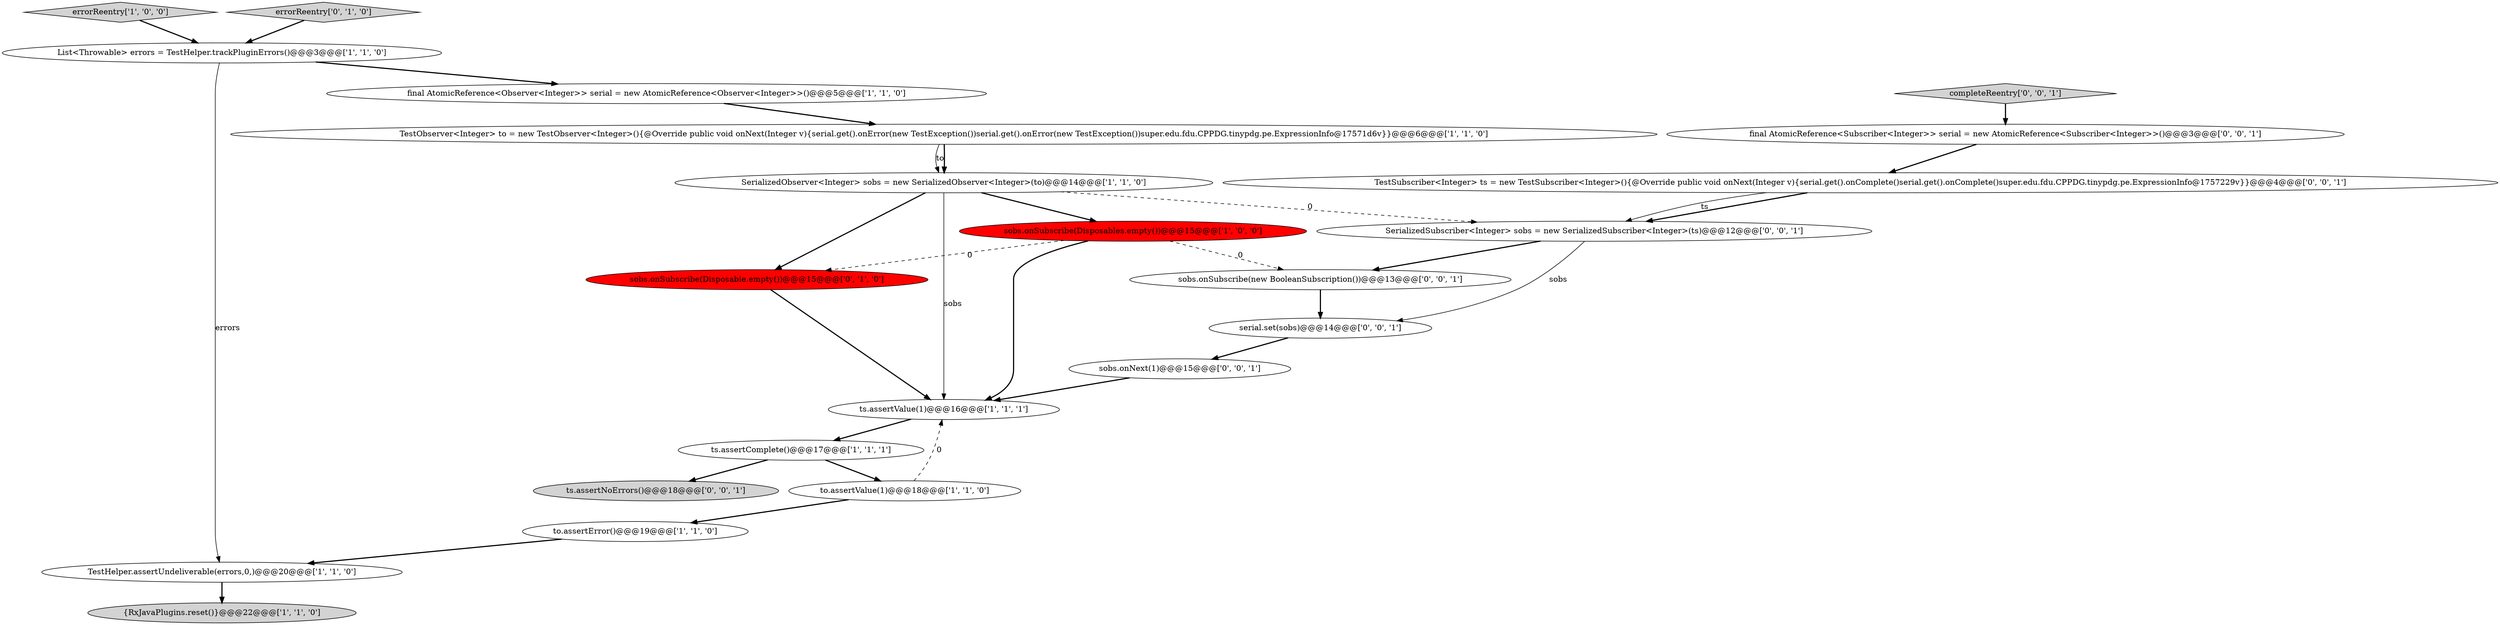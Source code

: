 digraph {
3 [style = filled, label = "TestHelper.assertUndeliverable(errors,0,)@@@20@@@['1', '1', '0']", fillcolor = white, shape = ellipse image = "AAA0AAABBB1BBB"];
20 [style = filled, label = "sobs.onNext(1)@@@15@@@['0', '0', '1']", fillcolor = white, shape = ellipse image = "AAA0AAABBB3BBB"];
5 [style = filled, label = "errorReentry['1', '0', '0']", fillcolor = lightgray, shape = diamond image = "AAA0AAABBB1BBB"];
1 [style = filled, label = "final AtomicReference<Observer<Integer>> serial = new AtomicReference<Observer<Integer>>()@@@5@@@['1', '1', '0']", fillcolor = white, shape = ellipse image = "AAA0AAABBB1BBB"];
15 [style = filled, label = "SerializedSubscriber<Integer> sobs = new SerializedSubscriber<Integer>(ts)@@@12@@@['0', '0', '1']", fillcolor = white, shape = ellipse image = "AAA0AAABBB3BBB"];
9 [style = filled, label = "to.assertValue(1)@@@18@@@['1', '1', '0']", fillcolor = white, shape = ellipse image = "AAA0AAABBB1BBB"];
16 [style = filled, label = "completeReentry['0', '0', '1']", fillcolor = lightgray, shape = diamond image = "AAA0AAABBB3BBB"];
8 [style = filled, label = "sobs.onSubscribe(Disposables.empty())@@@15@@@['1', '0', '0']", fillcolor = red, shape = ellipse image = "AAA1AAABBB1BBB"];
21 [style = filled, label = "ts.assertNoErrors()@@@18@@@['0', '0', '1']", fillcolor = lightgray, shape = ellipse image = "AAA0AAABBB3BBB"];
11 [style = filled, label = "ts.assertValue(1)@@@16@@@['1', '1', '1']", fillcolor = white, shape = ellipse image = "AAA0AAABBB1BBB"];
6 [style = filled, label = "TestObserver<Integer> to = new TestObserver<Integer>(){@Override public void onNext(Integer v){serial.get().onError(new TestException())serial.get().onError(new TestException())super.edu.fdu.CPPDG.tinypdg.pe.ExpressionInfo@17571d6v}}@@@6@@@['1', '1', '0']", fillcolor = white, shape = ellipse image = "AAA0AAABBB1BBB"];
17 [style = filled, label = "final AtomicReference<Subscriber<Integer>> serial = new AtomicReference<Subscriber<Integer>>()@@@3@@@['0', '0', '1']", fillcolor = white, shape = ellipse image = "AAA0AAABBB3BBB"];
18 [style = filled, label = "serial.set(sobs)@@@14@@@['0', '0', '1']", fillcolor = white, shape = ellipse image = "AAA0AAABBB3BBB"];
12 [style = filled, label = "errorReentry['0', '1', '0']", fillcolor = lightgray, shape = diamond image = "AAA0AAABBB2BBB"];
0 [style = filled, label = "ts.assertComplete()@@@17@@@['1', '1', '1']", fillcolor = white, shape = ellipse image = "AAA0AAABBB1BBB"];
14 [style = filled, label = "sobs.onSubscribe(new BooleanSubscription())@@@13@@@['0', '0', '1']", fillcolor = white, shape = ellipse image = "AAA0AAABBB3BBB"];
4 [style = filled, label = "{RxJavaPlugins.reset()}@@@22@@@['1', '1', '0']", fillcolor = lightgray, shape = ellipse image = "AAA0AAABBB1BBB"];
13 [style = filled, label = "sobs.onSubscribe(Disposable.empty())@@@15@@@['0', '1', '0']", fillcolor = red, shape = ellipse image = "AAA1AAABBB2BBB"];
10 [style = filled, label = "List<Throwable> errors = TestHelper.trackPluginErrors()@@@3@@@['1', '1', '0']", fillcolor = white, shape = ellipse image = "AAA0AAABBB1BBB"];
2 [style = filled, label = "to.assertError()@@@19@@@['1', '1', '0']", fillcolor = white, shape = ellipse image = "AAA0AAABBB1BBB"];
7 [style = filled, label = "SerializedObserver<Integer> sobs = new SerializedObserver<Integer>(to)@@@14@@@['1', '1', '0']", fillcolor = white, shape = ellipse image = "AAA0AAABBB1BBB"];
19 [style = filled, label = "TestSubscriber<Integer> ts = new TestSubscriber<Integer>(){@Override public void onNext(Integer v){serial.get().onComplete()serial.get().onComplete()super.edu.fdu.CPPDG.tinypdg.pe.ExpressionInfo@1757229v}}@@@4@@@['0', '0', '1']", fillcolor = white, shape = ellipse image = "AAA0AAABBB3BBB"];
7->13 [style = bold, label=""];
5->10 [style = bold, label=""];
0->9 [style = bold, label=""];
15->14 [style = bold, label=""];
9->2 [style = bold, label=""];
2->3 [style = bold, label=""];
6->7 [style = solid, label="to"];
0->21 [style = bold, label=""];
16->17 [style = bold, label=""];
8->14 [style = dashed, label="0"];
7->8 [style = bold, label=""];
3->4 [style = bold, label=""];
13->11 [style = bold, label=""];
17->19 [style = bold, label=""];
10->3 [style = solid, label="errors"];
7->11 [style = solid, label="sobs"];
8->13 [style = dashed, label="0"];
18->20 [style = bold, label=""];
11->0 [style = bold, label=""];
1->6 [style = bold, label=""];
12->10 [style = bold, label=""];
15->18 [style = solid, label="sobs"];
7->15 [style = dashed, label="0"];
9->11 [style = dashed, label="0"];
14->18 [style = bold, label=""];
19->15 [style = bold, label=""];
6->7 [style = bold, label=""];
10->1 [style = bold, label=""];
8->11 [style = bold, label=""];
20->11 [style = bold, label=""];
19->15 [style = solid, label="ts"];
}

